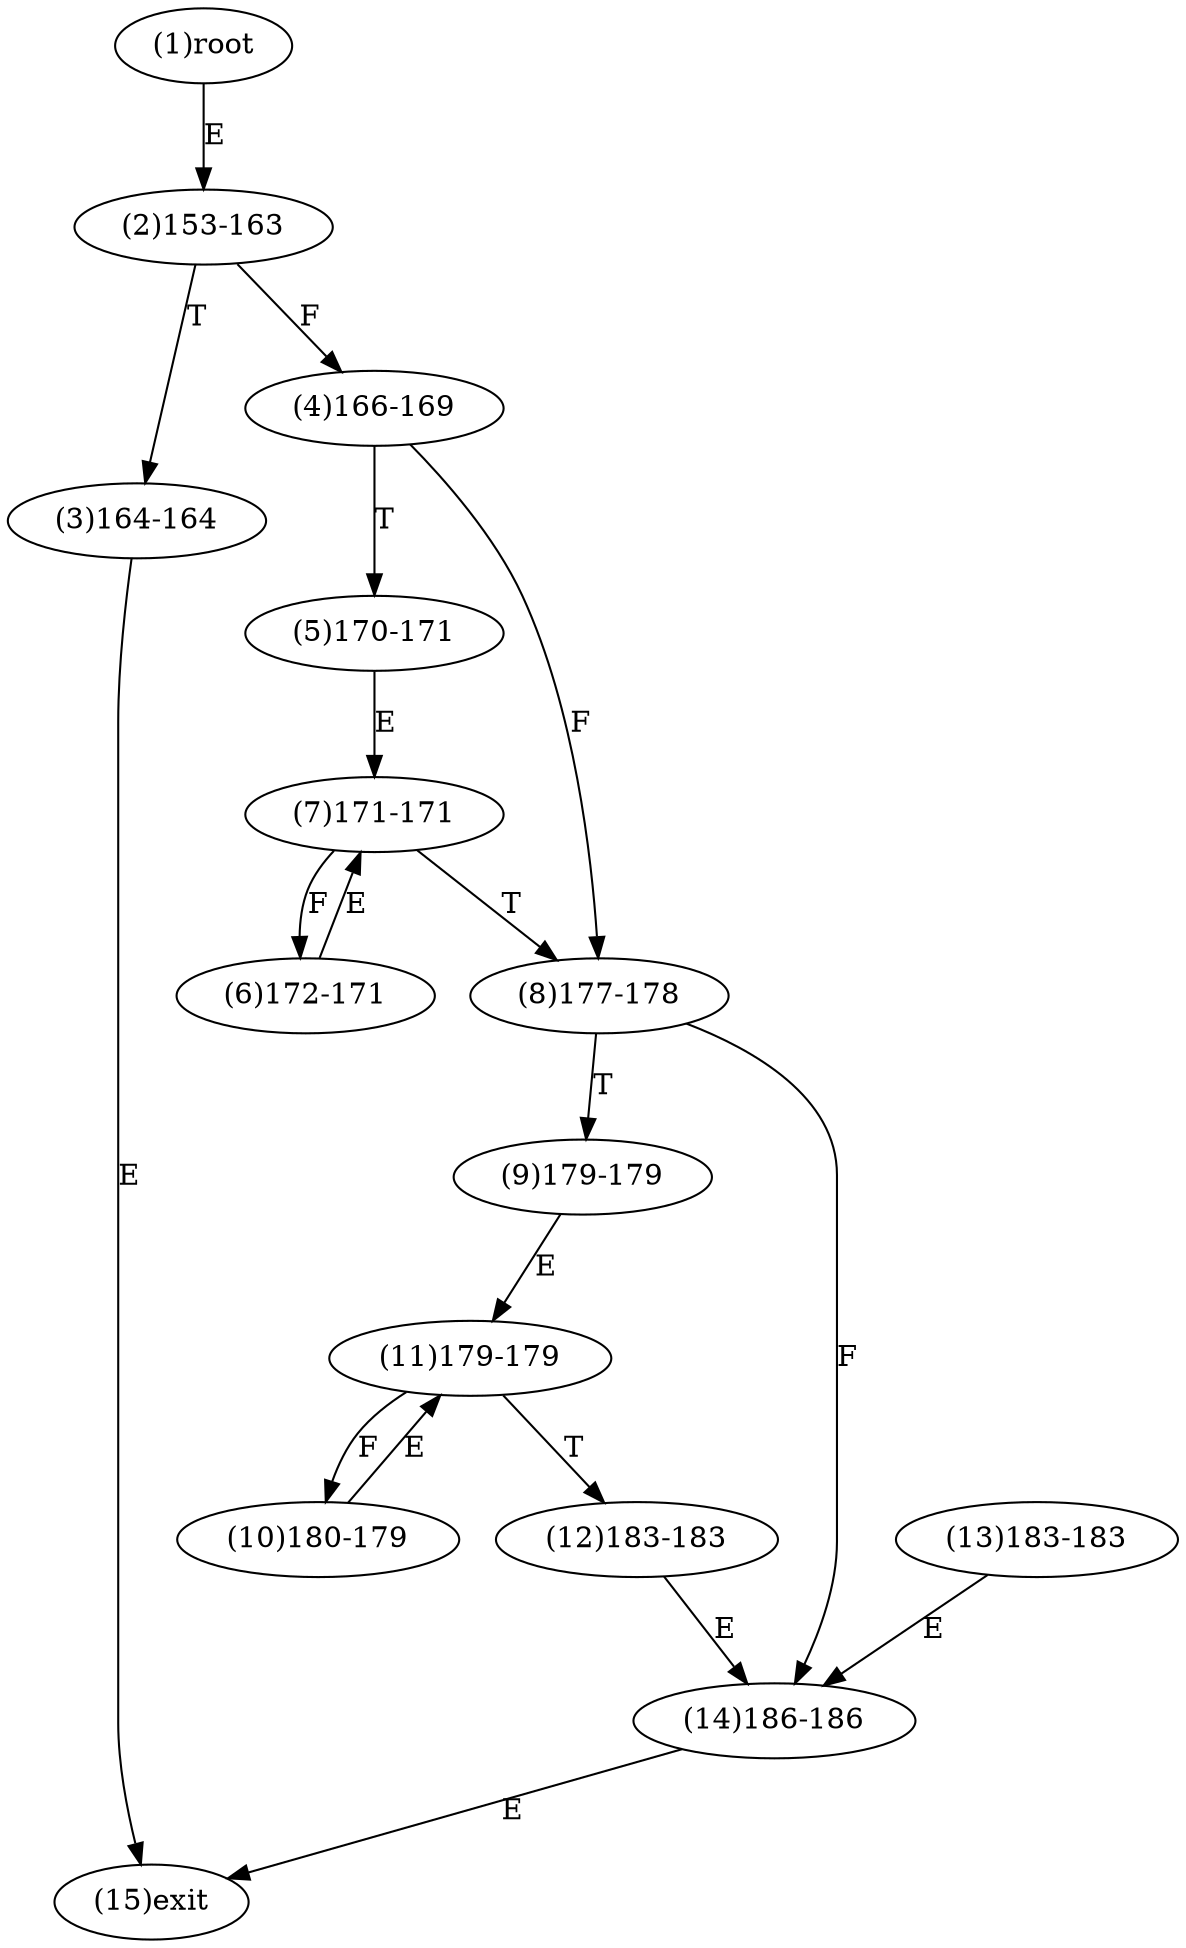 digraph "" { 
1[ label="(1)root"];
2[ label="(2)153-163"];
3[ label="(3)164-164"];
4[ label="(4)166-169"];
5[ label="(5)170-171"];
6[ label="(6)172-171"];
7[ label="(7)171-171"];
8[ label="(8)177-178"];
9[ label="(9)179-179"];
10[ label="(10)180-179"];
11[ label="(11)179-179"];
12[ label="(12)183-183"];
13[ label="(13)183-183"];
14[ label="(14)186-186"];
15[ label="(15)exit"];
1->2[ label="E"];
2->4[ label="F"];
2->3[ label="T"];
3->15[ label="E"];
4->8[ label="F"];
4->5[ label="T"];
5->7[ label="E"];
6->7[ label="E"];
7->6[ label="F"];
7->8[ label="T"];
8->14[ label="F"];
8->9[ label="T"];
9->11[ label="E"];
10->11[ label="E"];
11->10[ label="F"];
11->12[ label="T"];
12->14[ label="E"];
13->14[ label="E"];
14->15[ label="E"];
}